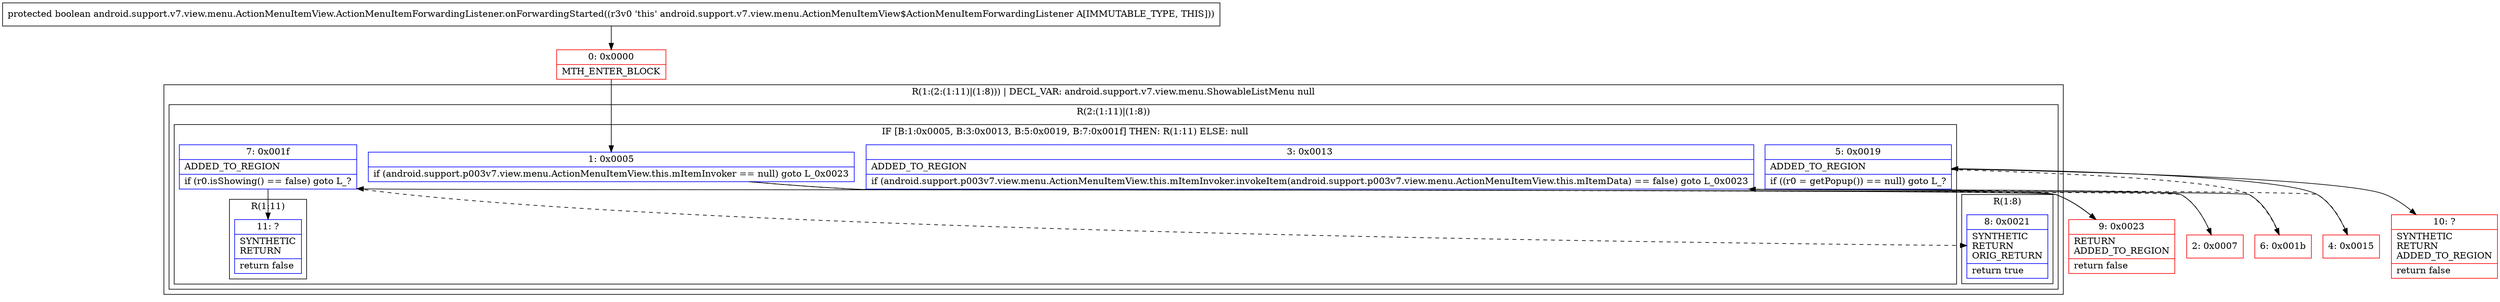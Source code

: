 digraph "CFG forandroid.support.v7.view.menu.ActionMenuItemView.ActionMenuItemForwardingListener.onForwardingStarted()Z" {
subgraph cluster_Region_1613609160 {
label = "R(1:(2:(1:11)|(1:8))) | DECL_VAR: android.support.v7.view.menu.ShowableListMenu null\l";
node [shape=record,color=blue];
subgraph cluster_Region_671978460 {
label = "R(2:(1:11)|(1:8))";
node [shape=record,color=blue];
subgraph cluster_IfRegion_659796038 {
label = "IF [B:1:0x0005, B:3:0x0013, B:5:0x0019, B:7:0x001f] THEN: R(1:11) ELSE: null";
node [shape=record,color=blue];
Node_1 [shape=record,label="{1\:\ 0x0005|if (android.support.p003v7.view.menu.ActionMenuItemView.this.mItemInvoker == null) goto L_0x0023\l}"];
Node_3 [shape=record,label="{3\:\ 0x0013|ADDED_TO_REGION\l|if (android.support.p003v7.view.menu.ActionMenuItemView.this.mItemInvoker.invokeItem(android.support.p003v7.view.menu.ActionMenuItemView.this.mItemData) == false) goto L_0x0023\l}"];
Node_5 [shape=record,label="{5\:\ 0x0019|ADDED_TO_REGION\l|if ((r0 = getPopup()) == null) goto L_?\l}"];
Node_7 [shape=record,label="{7\:\ 0x001f|ADDED_TO_REGION\l|if (r0.isShowing() == false) goto L_?\l}"];
subgraph cluster_Region_852139397 {
label = "R(1:11)";
node [shape=record,color=blue];
Node_11 [shape=record,label="{11\:\ ?|SYNTHETIC\lRETURN\l|return false\l}"];
}
}
subgraph cluster_Region_1059883244 {
label = "R(1:8)";
node [shape=record,color=blue];
Node_8 [shape=record,label="{8\:\ 0x0021|SYNTHETIC\lRETURN\lORIG_RETURN\l|return true\l}"];
}
}
}
Node_0 [shape=record,color=red,label="{0\:\ 0x0000|MTH_ENTER_BLOCK\l}"];
Node_2 [shape=record,color=red,label="{2\:\ 0x0007}"];
Node_4 [shape=record,color=red,label="{4\:\ 0x0015}"];
Node_6 [shape=record,color=red,label="{6\:\ 0x001b}"];
Node_9 [shape=record,color=red,label="{9\:\ 0x0023|RETURN\lADDED_TO_REGION\l|return false\l}"];
Node_10 [shape=record,color=red,label="{10\:\ ?|SYNTHETIC\lRETURN\lADDED_TO_REGION\l|return false\l}"];
MethodNode[shape=record,label="{protected boolean android.support.v7.view.menu.ActionMenuItemView.ActionMenuItemForwardingListener.onForwardingStarted((r3v0 'this' android.support.v7.view.menu.ActionMenuItemView$ActionMenuItemForwardingListener A[IMMUTABLE_TYPE, THIS])) }"];
MethodNode -> Node_0;
Node_1 -> Node_2[style=dashed];
Node_1 -> Node_9;
Node_3 -> Node_4[style=dashed];
Node_3 -> Node_9;
Node_5 -> Node_6[style=dashed];
Node_5 -> Node_10;
Node_7 -> Node_8[style=dashed];
Node_7 -> Node_11;
Node_0 -> Node_1;
Node_2 -> Node_3;
Node_4 -> Node_5;
Node_6 -> Node_7;
}

